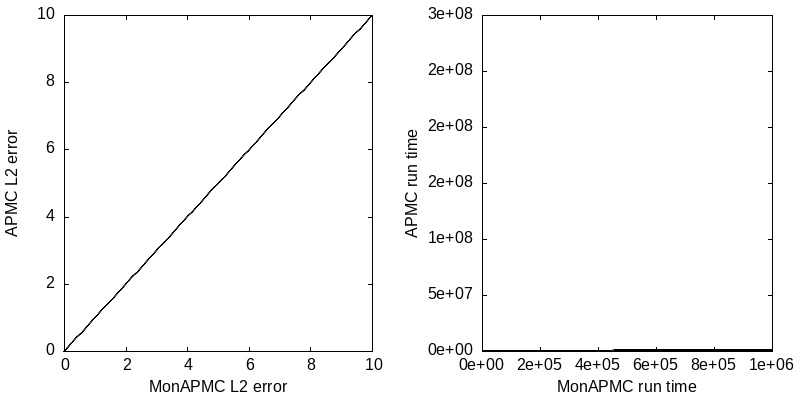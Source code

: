 output_path=ARG1
datafile=ARG2

set datafile separator ","

set terminal png truecolor size 800,400 font ',12'
set output output_path
# set xrange [-4:4]
# set yrange [0:3]
# set samples 500
# set isosamples 500
set style fill solid 1.0

set key off

set multiplot layout 1,2

set ylabel "APMC L2 error"
set xlabel "MonAPMC L2 error"

set yrange [0:*]
set xrange [0:*]

set style data circles 
set style circle radius screen 0.003 nowedge noclip 
set style fill transparent solid 1 noborder

plot datafile using "compL2MonApmc":"compL2Apmc" lc 0.8, \
     x with line lc black lw 2

set ylabel "APMC run time"
set xlabel "MonAPMC run time"

set yrange [0:3e8]
set xrange [0:1e6]

set xtics format "%.0e"
set ytics format "%.0e"

plot datafile using "compTimeMonApmc":"compTimeApmc" lc 0.8, \
     x with line lc black lw 2


